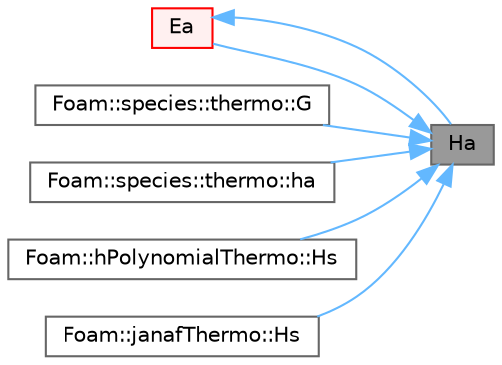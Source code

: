 digraph "Ha"
{
 // LATEX_PDF_SIZE
  bgcolor="transparent";
  edge [fontname=Helvetica,fontsize=10,labelfontname=Helvetica,labelfontsize=10];
  node [fontname=Helvetica,fontsize=10,shape=box,height=0.2,width=0.4];
  rankdir="RL";
  Node1 [id="Node000001",label="Ha",height=0.2,width=0.4,color="gray40", fillcolor="grey60", style="filled", fontcolor="black",tooltip=" "];
  Node1 -> Node2 [id="edge1_Node000001_Node000002",dir="back",color="steelblue1",style="solid",tooltip=" "];
  Node2 [id="Node000002",label="Ea",height=0.2,width=0.4,color="red", fillcolor="#FFF0F0", style="filled",URL="$HtoEthermo_8H.html#adb8123c3ef78eefb1dedcb94cd8bb12f",tooltip=" "];
  Node2 -> Node1 [id="edge2_Node000002_Node000001",dir="back",color="steelblue1",style="solid",tooltip=" "];
  Node1 -> Node8 [id="edge3_Node000001_Node000008",dir="back",color="steelblue1",style="solid",tooltip=" "];
  Node8 [id="Node000008",label="Foam::species::thermo::G",height=0.2,width=0.4,color="grey40", fillcolor="white", style="filled",URL="$classFoam_1_1species_1_1thermo.html#a3525b603be6f8e5cfea436e859d36056",tooltip=" "];
  Node1 -> Node9 [id="edge4_Node000001_Node000009",dir="back",color="steelblue1",style="solid",tooltip=" "];
  Node9 [id="Node000009",label="Foam::species::thermo::ha",height=0.2,width=0.4,color="grey40", fillcolor="white", style="filled",URL="$classFoam_1_1species_1_1thermo.html#a94fe7b61e38a21bcb5f8787a013210bf",tooltip=" "];
  Node1 -> Node10 [id="edge5_Node000001_Node000010",dir="back",color="steelblue1",style="solid",tooltip=" "];
  Node10 [id="Node000010",label="Foam::hPolynomialThermo::Hs",height=0.2,width=0.4,color="grey40", fillcolor="white", style="filled",URL="$classFoam_1_1hPolynomialThermo.html#a204b70145755826a06b36f7b09f7713b",tooltip=" "];
  Node1 -> Node11 [id="edge6_Node000001_Node000011",dir="back",color="steelblue1",style="solid",tooltip=" "];
  Node11 [id="Node000011",label="Foam::janafThermo::Hs",height=0.2,width=0.4,color="grey40", fillcolor="white", style="filled",URL="$classFoam_1_1janafThermo.html#a204b70145755826a06b36f7b09f7713b",tooltip=" "];
}
